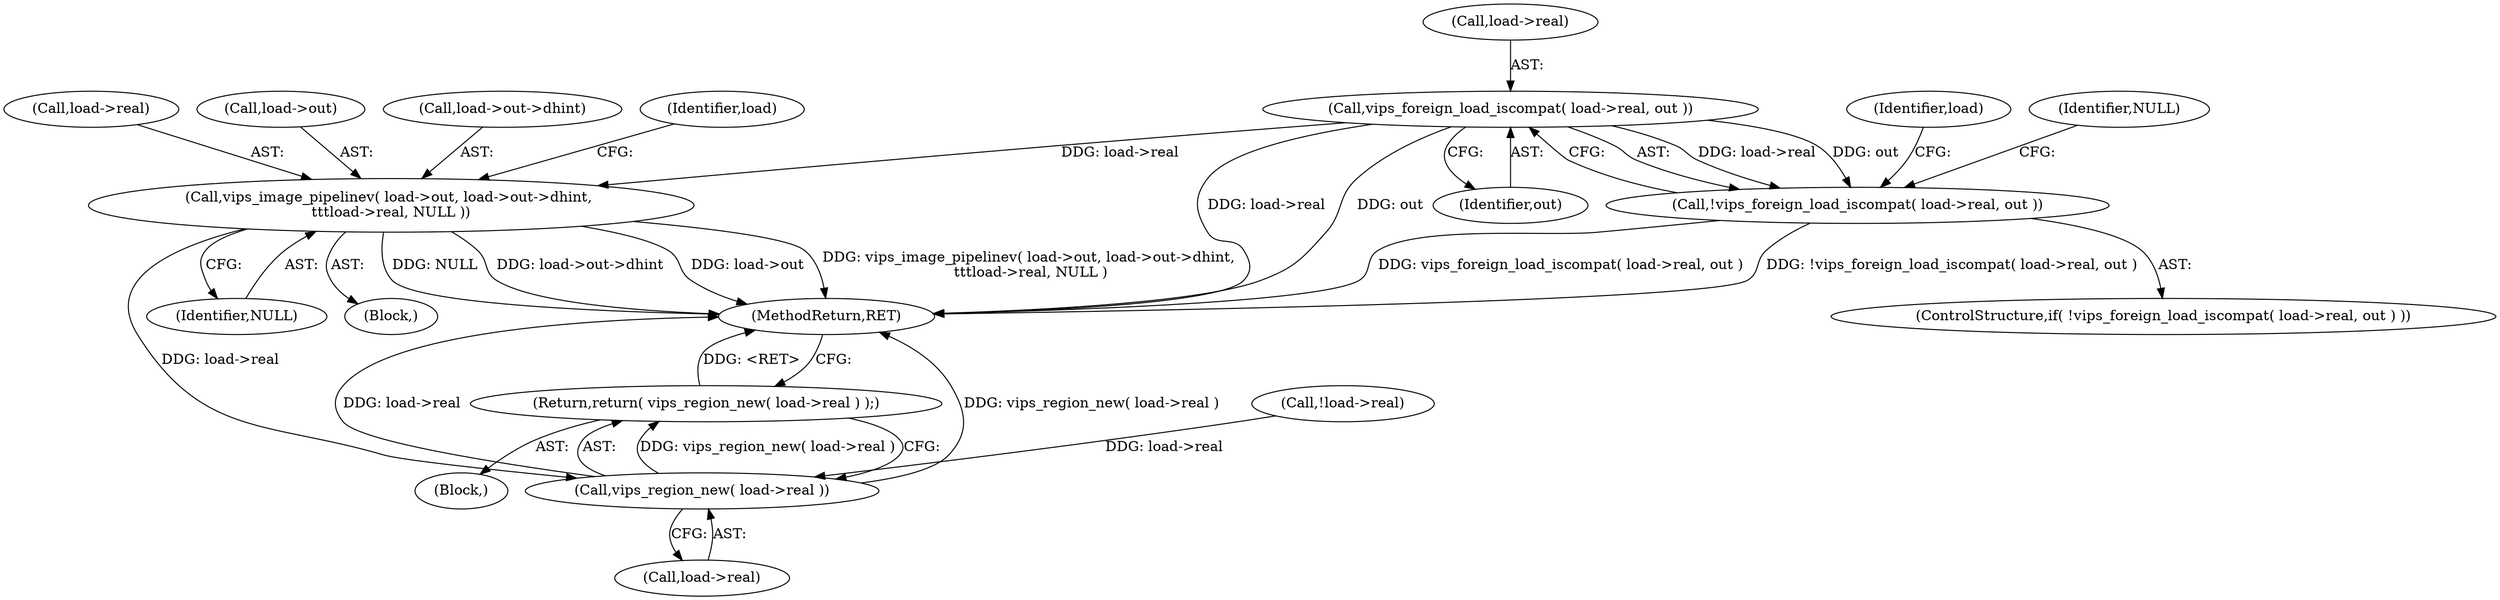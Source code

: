 digraph "0_libvips_20d840e6da15c1574b3ed998bc92f91d1e36c2a5@pointer" {
"1000154" [label="(Call,vips_foreign_load_iscompat( load->real, out ))"];
"1000153" [label="(Call,!vips_foreign_load_iscompat( load->real, out ))"];
"1000161" [label="(Call,vips_image_pipelinev( load->out, load->out->dhint, \n\t\t\tload->real, NULL ))"];
"1000175" [label="(Call,vips_region_new( load->real ))"];
"1000174" [label="(Return,return( vips_region_new( load->real ) );)"];
"1000154" [label="(Call,vips_foreign_load_iscompat( load->real, out ))"];
"1000179" [label="(MethodReturn,RET)"];
"1000153" [label="(Call,!vips_foreign_load_iscompat( load->real, out ))"];
"1000155" [label="(Call,load->real)"];
"1000176" [label="(Call,load->real)"];
"1000152" [label="(ControlStructure,if( !vips_foreign_load_iscompat( load->real, out ) ))"];
"1000170" [label="(Call,load->real)"];
"1000175" [label="(Call,vips_region_new( load->real ))"];
"1000174" [label="(Return,return( vips_region_new( load->real ) );)"];
"1000173" [label="(Identifier,NULL)"];
"1000162" [label="(Call,load->out)"];
"1000165" [label="(Call,load->out->dhint)"];
"1000117" [label="(Call,!load->real)"];
"1000158" [label="(Identifier,out)"];
"1000161" [label="(Call,vips_image_pipelinev( load->out, load->out->dhint, \n\t\t\tload->real, NULL ))"];
"1000163" [label="(Identifier,load)"];
"1000177" [label="(Identifier,load)"];
"1000121" [label="(Block,)"];
"1000160" [label="(Identifier,NULL)"];
"1000108" [label="(Block,)"];
"1000154" -> "1000153"  [label="AST: "];
"1000154" -> "1000158"  [label="CFG: "];
"1000155" -> "1000154"  [label="AST: "];
"1000158" -> "1000154"  [label="AST: "];
"1000153" -> "1000154"  [label="CFG: "];
"1000154" -> "1000179"  [label="DDG: load->real"];
"1000154" -> "1000179"  [label="DDG: out"];
"1000154" -> "1000153"  [label="DDG: load->real"];
"1000154" -> "1000153"  [label="DDG: out"];
"1000154" -> "1000161"  [label="DDG: load->real"];
"1000153" -> "1000152"  [label="AST: "];
"1000160" -> "1000153"  [label="CFG: "];
"1000163" -> "1000153"  [label="CFG: "];
"1000153" -> "1000179"  [label="DDG: !vips_foreign_load_iscompat( load->real, out )"];
"1000153" -> "1000179"  [label="DDG: vips_foreign_load_iscompat( load->real, out )"];
"1000161" -> "1000121"  [label="AST: "];
"1000161" -> "1000173"  [label="CFG: "];
"1000162" -> "1000161"  [label="AST: "];
"1000165" -> "1000161"  [label="AST: "];
"1000170" -> "1000161"  [label="AST: "];
"1000173" -> "1000161"  [label="AST: "];
"1000177" -> "1000161"  [label="CFG: "];
"1000161" -> "1000179"  [label="DDG: load->out"];
"1000161" -> "1000179"  [label="DDG: vips_image_pipelinev( load->out, load->out->dhint, \n\t\t\tload->real, NULL )"];
"1000161" -> "1000179"  [label="DDG: NULL"];
"1000161" -> "1000179"  [label="DDG: load->out->dhint"];
"1000161" -> "1000175"  [label="DDG: load->real"];
"1000175" -> "1000174"  [label="AST: "];
"1000175" -> "1000176"  [label="CFG: "];
"1000176" -> "1000175"  [label="AST: "];
"1000174" -> "1000175"  [label="CFG: "];
"1000175" -> "1000179"  [label="DDG: load->real"];
"1000175" -> "1000179"  [label="DDG: vips_region_new( load->real )"];
"1000175" -> "1000174"  [label="DDG: vips_region_new( load->real )"];
"1000117" -> "1000175"  [label="DDG: load->real"];
"1000174" -> "1000108"  [label="AST: "];
"1000179" -> "1000174"  [label="CFG: "];
"1000174" -> "1000179"  [label="DDG: <RET>"];
}
